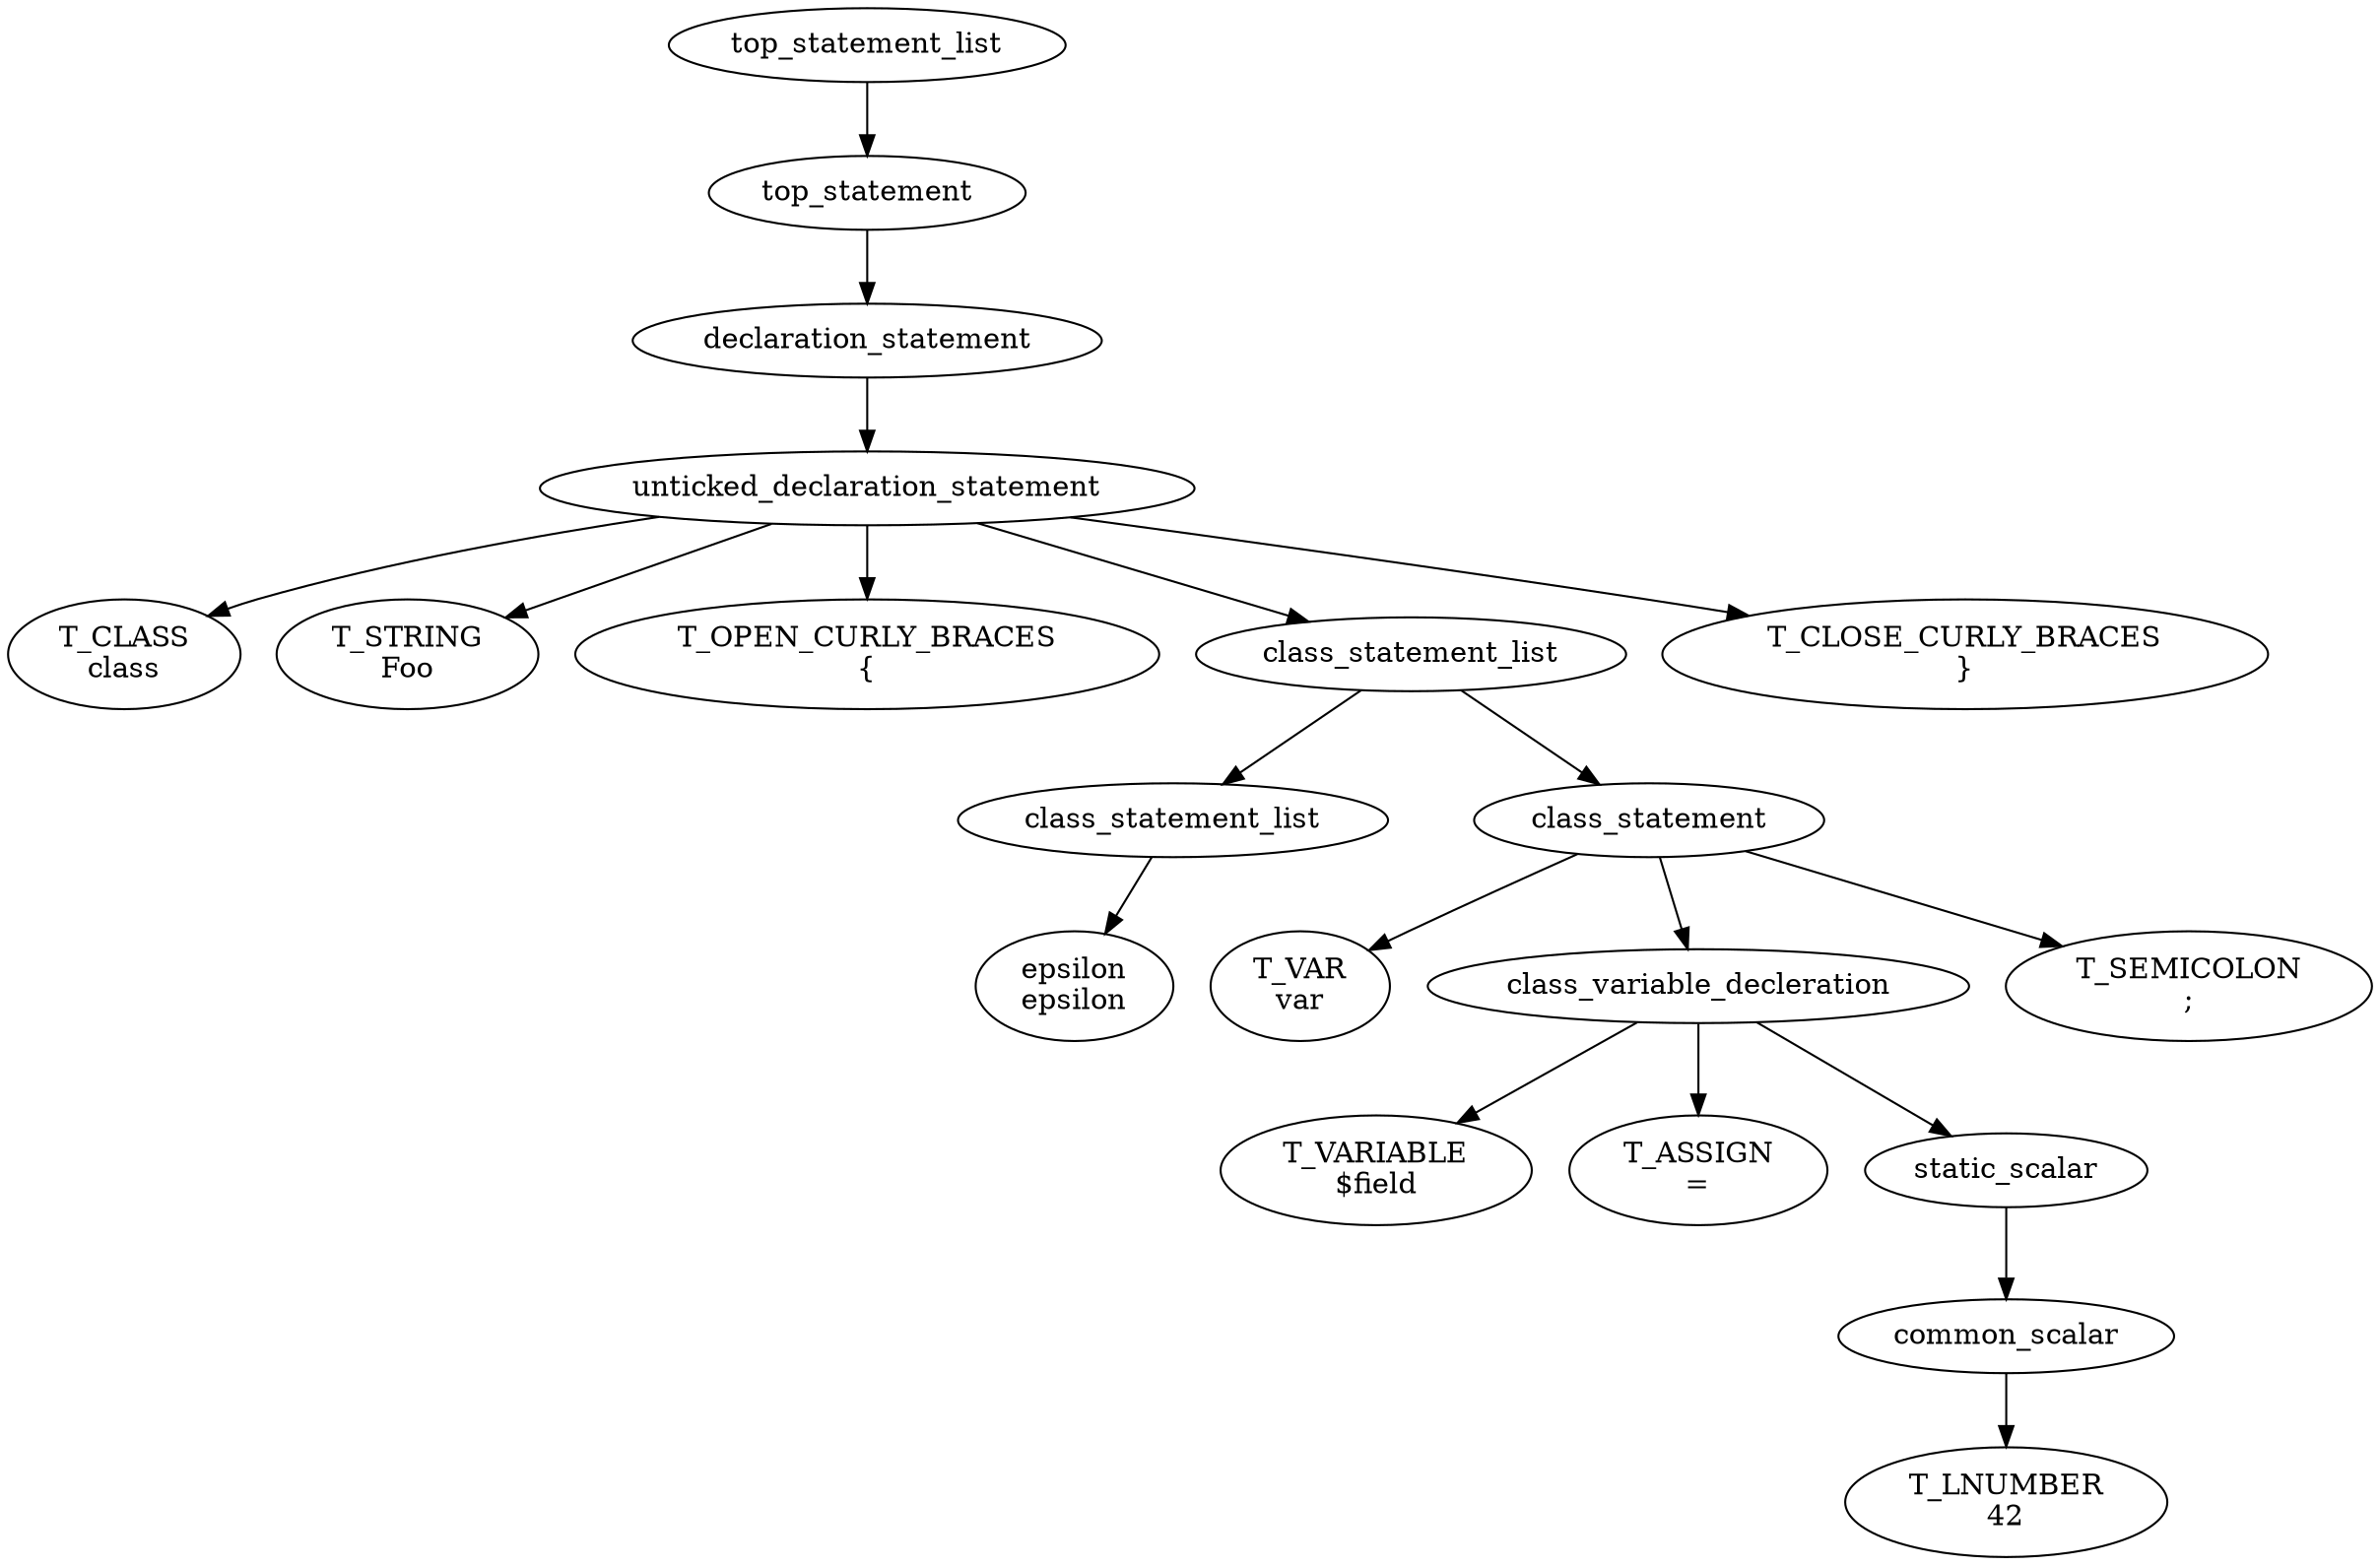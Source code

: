 digraph parse_tree {
  n22 [label="top_statement_list"];
  n21 [label="top_statement"];
  n22 -> n21;
  n20 [label="declaration_statement"];
  n21 -> n20;
  n19 [label="unticked_declaration_statement"];
  n20 -> n19;
  n0 [label="T_CLASS\nclass"];
  n19 -> n0;
  n3 [label="T_STRING\nFoo"];
  n19 -> n3;
  n4 [label="T_OPEN_CURLY_BRACES\n{"];
  n19 -> n4;
  n17 [label="class_statement_list"];
  n19 -> n17;
  n6 [label="class_statement_list"];
  n17 -> n6;
  n7 [label="epsilon\nepsilon"];
  n6 -> n7;
  n16 [label="class_statement"];
  n17 -> n16;
  n5 [label="T_VAR\nvar"];
  n16 -> n5;
  n14 [label="class_variable_decleration"];
  n16 -> n14;
  n8 [label="T_VARIABLE\n$field"];
  n14 -> n8;
  n9 [label="T_ASSIGN\n="];
  n14 -> n9;
  n13 [label="static_scalar"];
  n14 -> n13;
  n12 [label="common_scalar"];
  n13 -> n12;
  n10 [label="T_LNUMBER\n42"];
  n12 -> n10;
  n11 [label="T_SEMICOLON\n;"];
  n16 -> n11;
  n15 [label="T_CLOSE_CURLY_BRACES\n}"];
  n19 -> n15;
}
